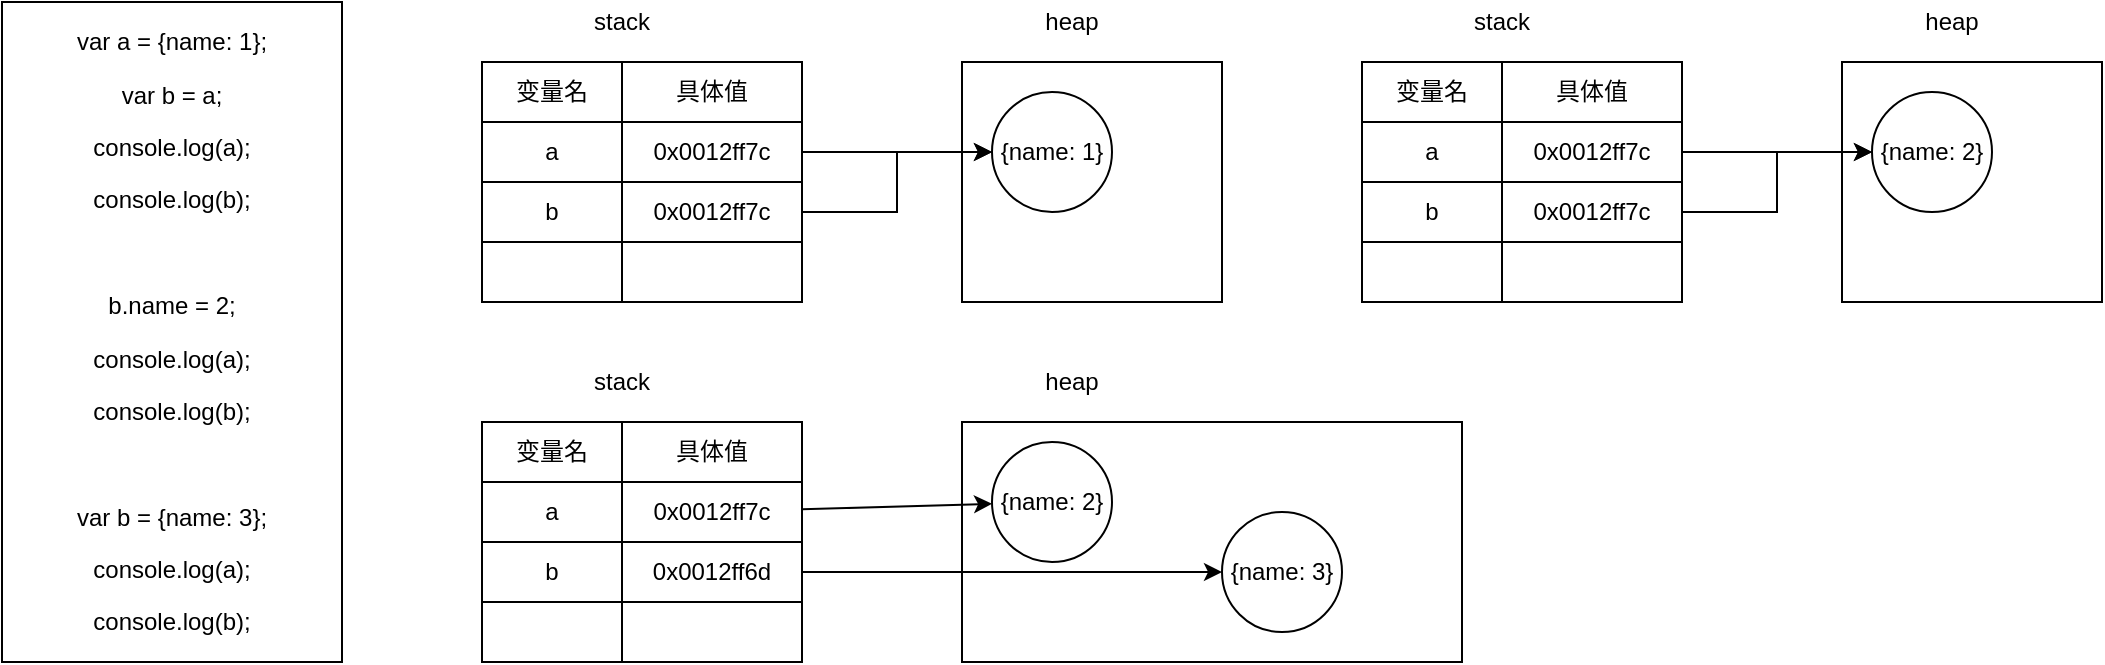 <mxfile version="10.6.2" type="github"><diagram id="E_r3KaLmJY20YaUV4Tru" name="Page-1"><mxGraphModel dx="1158" dy="766" grid="1" gridSize="10" guides="1" tooltips="1" connect="1" arrows="1" fold="1" page="1" pageScale="1" pageWidth="2000" pageHeight="1169" math="0" shadow="0"><root><mxCell id="0"/><mxCell id="1" parent="0"/><mxCell id="GzFA94D8f4OB-jvlvewN-1" value="&lt;p&gt;var a = {name: 1};&lt;/p&gt;&lt;p&gt;var b = a;&lt;/p&gt;&lt;p&gt;console.log(a);&lt;/p&gt;&lt;p&gt;console.log(b);&lt;/p&gt;&lt;p&gt;&lt;br&gt;&lt;/p&gt;&lt;p&gt;b.name = 2;&lt;/p&gt;&lt;p&gt;&lt;span&gt;console.log(a);&lt;/span&gt;&lt;br&gt;&lt;/p&gt;&lt;p&gt;console.log(b);&lt;/p&gt;&lt;p&gt;&lt;br&gt;&lt;/p&gt;&lt;p&gt;var b = {name: 3};&lt;/p&gt;&lt;p&gt;console.log(a);&lt;/p&gt;&lt;p&gt;console.log(b);&lt;/p&gt;" style="text;html=1;align=center;verticalAlign=middle;whiteSpace=wrap;rounded=0;strokeColor=#000000;" vertex="1" parent="1"><mxGeometry x="40" y="40" width="170" height="330" as="geometry"/></mxCell><mxCell id="GzFA94D8f4OB-jvlvewN-28" value="" style="group" vertex="1" connectable="0" parent="1"><mxGeometry x="280" y="40" width="370" height="150" as="geometry"/></mxCell><mxCell id="GzFA94D8f4OB-jvlvewN-26" value="" style="rounded=0;whiteSpace=wrap;html=1;strokeColor=#000000;" vertex="1" parent="GzFA94D8f4OB-jvlvewN-28"><mxGeometry x="240" y="30" width="130" height="120" as="geometry"/></mxCell><mxCell id="GzFA94D8f4OB-jvlvewN-5" value="stack" style="text;html=1;strokeColor=none;fillColor=none;align=center;verticalAlign=middle;whiteSpace=wrap;rounded=0;" vertex="1" parent="GzFA94D8f4OB-jvlvewN-28"><mxGeometry x="50" width="40" height="20" as="geometry"/></mxCell><mxCell id="GzFA94D8f4OB-jvlvewN-8" value="heap" style="text;html=1;strokeColor=none;fillColor=none;align=center;verticalAlign=middle;whiteSpace=wrap;rounded=0;" vertex="1" parent="GzFA94D8f4OB-jvlvewN-28"><mxGeometry x="275" width="40" height="20" as="geometry"/></mxCell><mxCell id="GzFA94D8f4OB-jvlvewN-9" value="{name: 1}" style="ellipse;whiteSpace=wrap;html=1;aspect=fixed;strokeColor=#000000;" vertex="1" parent="GzFA94D8f4OB-jvlvewN-28"><mxGeometry x="255" y="45" width="60" height="60" as="geometry"/></mxCell><mxCell id="GzFA94D8f4OB-jvlvewN-21" value="" style="group" vertex="1" connectable="0" parent="GzFA94D8f4OB-jvlvewN-28"><mxGeometry y="30" width="160" height="120" as="geometry"/></mxCell><mxCell id="GzFA94D8f4OB-jvlvewN-11" value="" style="group" vertex="1" connectable="0" parent="GzFA94D8f4OB-jvlvewN-21"><mxGeometry width="70" height="60" as="geometry"/></mxCell><mxCell id="GzFA94D8f4OB-jvlvewN-3" value="变量名" style="rounded=0;whiteSpace=wrap;html=1;strokeColor=#000000;" vertex="1" parent="GzFA94D8f4OB-jvlvewN-11"><mxGeometry width="70" height="30" as="geometry"/></mxCell><mxCell id="GzFA94D8f4OB-jvlvewN-6" value="a" style="rounded=0;whiteSpace=wrap;html=1;strokeColor=#000000;" vertex="1" parent="GzFA94D8f4OB-jvlvewN-11"><mxGeometry y="30" width="70" height="30" as="geometry"/></mxCell><mxCell id="GzFA94D8f4OB-jvlvewN-12" value="" style="group" vertex="1" connectable="0" parent="GzFA94D8f4OB-jvlvewN-21"><mxGeometry x="70" width="90" height="60" as="geometry"/></mxCell><mxCell id="GzFA94D8f4OB-jvlvewN-13" value="具体值" style="rounded=0;whiteSpace=wrap;html=1;strokeColor=#000000;" vertex="1" parent="GzFA94D8f4OB-jvlvewN-12"><mxGeometry width="90" height="30" as="geometry"/></mxCell><mxCell id="GzFA94D8f4OB-jvlvewN-14" value="0x0012ff7c" style="rounded=0;whiteSpace=wrap;html=1;strokeColor=#000000;" vertex="1" parent="GzFA94D8f4OB-jvlvewN-12"><mxGeometry y="30" width="90" height="30" as="geometry"/></mxCell><mxCell id="GzFA94D8f4OB-jvlvewN-15" value="" style="group" vertex="1" connectable="0" parent="GzFA94D8f4OB-jvlvewN-21"><mxGeometry y="60" width="70" height="60" as="geometry"/></mxCell><mxCell id="GzFA94D8f4OB-jvlvewN-16" value="b" style="rounded=0;whiteSpace=wrap;html=1;strokeColor=#000000;" vertex="1" parent="GzFA94D8f4OB-jvlvewN-15"><mxGeometry width="70" height="30" as="geometry"/></mxCell><mxCell id="GzFA94D8f4OB-jvlvewN-17" value="" style="rounded=0;whiteSpace=wrap;html=1;strokeColor=#000000;" vertex="1" parent="GzFA94D8f4OB-jvlvewN-15"><mxGeometry y="30" width="70" height="30" as="geometry"/></mxCell><mxCell id="GzFA94D8f4OB-jvlvewN-18" value="" style="group" vertex="1" connectable="0" parent="GzFA94D8f4OB-jvlvewN-21"><mxGeometry x="70" y="60" width="90" height="60" as="geometry"/></mxCell><mxCell id="GzFA94D8f4OB-jvlvewN-19" value="&lt;span&gt;0x0012ff7c&lt;/span&gt;" style="rounded=0;whiteSpace=wrap;html=1;strokeColor=#000000;" vertex="1" parent="GzFA94D8f4OB-jvlvewN-18"><mxGeometry width="90" height="30" as="geometry"/></mxCell><mxCell id="GzFA94D8f4OB-jvlvewN-20" value="" style="rounded=0;whiteSpace=wrap;html=1;strokeColor=#000000;" vertex="1" parent="GzFA94D8f4OB-jvlvewN-18"><mxGeometry y="30" width="90" height="30" as="geometry"/></mxCell><mxCell id="GzFA94D8f4OB-jvlvewN-23" style="rounded=0;orthogonalLoop=1;jettySize=auto;html=1;" edge="1" parent="GzFA94D8f4OB-jvlvewN-28" source="GzFA94D8f4OB-jvlvewN-14" target="GzFA94D8f4OB-jvlvewN-9"><mxGeometry relative="1" as="geometry"/></mxCell><mxCell id="GzFA94D8f4OB-jvlvewN-27" style="edgeStyle=orthogonalEdgeStyle;rounded=0;orthogonalLoop=1;jettySize=auto;html=1;entryX=0;entryY=0.5;entryDx=0;entryDy=0;" edge="1" parent="GzFA94D8f4OB-jvlvewN-28" source="GzFA94D8f4OB-jvlvewN-19" target="GzFA94D8f4OB-jvlvewN-9"><mxGeometry relative="1" as="geometry"/></mxCell><mxCell id="GzFA94D8f4OB-jvlvewN-29" value="" style="group" vertex="1" connectable="0" parent="1"><mxGeometry x="720" y="40" width="370" height="150" as="geometry"/></mxCell><mxCell id="GzFA94D8f4OB-jvlvewN-30" value="" style="rounded=0;whiteSpace=wrap;html=1;strokeColor=#000000;" vertex="1" parent="GzFA94D8f4OB-jvlvewN-29"><mxGeometry x="240" y="30" width="130" height="120" as="geometry"/></mxCell><mxCell id="GzFA94D8f4OB-jvlvewN-31" value="stack" style="text;html=1;strokeColor=none;fillColor=none;align=center;verticalAlign=middle;whiteSpace=wrap;rounded=0;" vertex="1" parent="GzFA94D8f4OB-jvlvewN-29"><mxGeometry x="50" width="40" height="20" as="geometry"/></mxCell><mxCell id="GzFA94D8f4OB-jvlvewN-32" value="heap" style="text;html=1;strokeColor=none;fillColor=none;align=center;verticalAlign=middle;whiteSpace=wrap;rounded=0;" vertex="1" parent="GzFA94D8f4OB-jvlvewN-29"><mxGeometry x="275" width="40" height="20" as="geometry"/></mxCell><mxCell id="GzFA94D8f4OB-jvlvewN-33" value="{name: 2}" style="ellipse;whiteSpace=wrap;html=1;aspect=fixed;strokeColor=#000000;" vertex="1" parent="GzFA94D8f4OB-jvlvewN-29"><mxGeometry x="255" y="45" width="60" height="60" as="geometry"/></mxCell><mxCell id="GzFA94D8f4OB-jvlvewN-34" value="" style="group" vertex="1" connectable="0" parent="GzFA94D8f4OB-jvlvewN-29"><mxGeometry y="30" width="160" height="120" as="geometry"/></mxCell><mxCell id="GzFA94D8f4OB-jvlvewN-35" value="" style="group" vertex="1" connectable="0" parent="GzFA94D8f4OB-jvlvewN-34"><mxGeometry width="70" height="60" as="geometry"/></mxCell><mxCell id="GzFA94D8f4OB-jvlvewN-36" value="变量名" style="rounded=0;whiteSpace=wrap;html=1;strokeColor=#000000;" vertex="1" parent="GzFA94D8f4OB-jvlvewN-35"><mxGeometry width="70" height="30" as="geometry"/></mxCell><mxCell id="GzFA94D8f4OB-jvlvewN-37" value="a" style="rounded=0;whiteSpace=wrap;html=1;strokeColor=#000000;" vertex="1" parent="GzFA94D8f4OB-jvlvewN-35"><mxGeometry y="30" width="70" height="30" as="geometry"/></mxCell><mxCell id="GzFA94D8f4OB-jvlvewN-38" value="" style="group" vertex="1" connectable="0" parent="GzFA94D8f4OB-jvlvewN-34"><mxGeometry x="70" width="90" height="60" as="geometry"/></mxCell><mxCell id="GzFA94D8f4OB-jvlvewN-39" value="具体值" style="rounded=0;whiteSpace=wrap;html=1;strokeColor=#000000;" vertex="1" parent="GzFA94D8f4OB-jvlvewN-38"><mxGeometry width="90" height="30" as="geometry"/></mxCell><mxCell id="GzFA94D8f4OB-jvlvewN-40" value="0x0012ff7c" style="rounded=0;whiteSpace=wrap;html=1;strokeColor=#000000;" vertex="1" parent="GzFA94D8f4OB-jvlvewN-38"><mxGeometry y="30" width="90" height="30" as="geometry"/></mxCell><mxCell id="GzFA94D8f4OB-jvlvewN-41" value="" style="group" vertex="1" connectable="0" parent="GzFA94D8f4OB-jvlvewN-34"><mxGeometry y="60" width="70" height="60" as="geometry"/></mxCell><mxCell id="GzFA94D8f4OB-jvlvewN-42" value="b" style="rounded=0;whiteSpace=wrap;html=1;strokeColor=#000000;" vertex="1" parent="GzFA94D8f4OB-jvlvewN-41"><mxGeometry width="70" height="30" as="geometry"/></mxCell><mxCell id="GzFA94D8f4OB-jvlvewN-43" value="" style="rounded=0;whiteSpace=wrap;html=1;strokeColor=#000000;" vertex="1" parent="GzFA94D8f4OB-jvlvewN-41"><mxGeometry y="30" width="70" height="30" as="geometry"/></mxCell><mxCell id="GzFA94D8f4OB-jvlvewN-44" value="" style="group" vertex="1" connectable="0" parent="GzFA94D8f4OB-jvlvewN-34"><mxGeometry x="70" y="60" width="90" height="60" as="geometry"/></mxCell><mxCell id="GzFA94D8f4OB-jvlvewN-45" value="&lt;span&gt;0x0012ff7c&lt;/span&gt;" style="rounded=0;whiteSpace=wrap;html=1;strokeColor=#000000;" vertex="1" parent="GzFA94D8f4OB-jvlvewN-44"><mxGeometry width="90" height="30" as="geometry"/></mxCell><mxCell id="GzFA94D8f4OB-jvlvewN-46" value="" style="rounded=0;whiteSpace=wrap;html=1;strokeColor=#000000;" vertex="1" parent="GzFA94D8f4OB-jvlvewN-44"><mxGeometry y="30" width="90" height="30" as="geometry"/></mxCell><mxCell id="GzFA94D8f4OB-jvlvewN-47" style="rounded=0;orthogonalLoop=1;jettySize=auto;html=1;" edge="1" parent="GzFA94D8f4OB-jvlvewN-29" source="GzFA94D8f4OB-jvlvewN-40" target="GzFA94D8f4OB-jvlvewN-33"><mxGeometry relative="1" as="geometry"/></mxCell><mxCell id="GzFA94D8f4OB-jvlvewN-48" style="edgeStyle=orthogonalEdgeStyle;rounded=0;orthogonalLoop=1;jettySize=auto;html=1;entryX=0;entryY=0.5;entryDx=0;entryDy=0;" edge="1" parent="GzFA94D8f4OB-jvlvewN-29" source="GzFA94D8f4OB-jvlvewN-45" target="GzFA94D8f4OB-jvlvewN-33"><mxGeometry relative="1" as="geometry"/></mxCell><mxCell id="GzFA94D8f4OB-jvlvewN-50" value="" style="rounded=0;whiteSpace=wrap;html=1;strokeColor=#000000;" vertex="1" parent="1"><mxGeometry x="520" y="250" width="250" height="120" as="geometry"/></mxCell><mxCell id="GzFA94D8f4OB-jvlvewN-51" value="stack" style="text;html=1;strokeColor=none;fillColor=none;align=center;verticalAlign=middle;whiteSpace=wrap;rounded=0;" vertex="1" parent="1"><mxGeometry x="330" y="220" width="40" height="20" as="geometry"/></mxCell><mxCell id="GzFA94D8f4OB-jvlvewN-52" value="heap" style="text;html=1;strokeColor=none;fillColor=none;align=center;verticalAlign=middle;whiteSpace=wrap;rounded=0;" vertex="1" parent="1"><mxGeometry x="555" y="220" width="40" height="20" as="geometry"/></mxCell><mxCell id="GzFA94D8f4OB-jvlvewN-53" value="{name: 2}" style="ellipse;whiteSpace=wrap;html=1;aspect=fixed;strokeColor=#000000;" vertex="1" parent="1"><mxGeometry x="535" y="260" width="60" height="60" as="geometry"/></mxCell><mxCell id="GzFA94D8f4OB-jvlvewN-54" value="" style="group" vertex="1" connectable="0" parent="1"><mxGeometry x="280" y="250" width="160" height="120" as="geometry"/></mxCell><mxCell id="GzFA94D8f4OB-jvlvewN-55" value="" style="group" vertex="1" connectable="0" parent="GzFA94D8f4OB-jvlvewN-54"><mxGeometry width="70" height="60" as="geometry"/></mxCell><mxCell id="GzFA94D8f4OB-jvlvewN-56" value="变量名" style="rounded=0;whiteSpace=wrap;html=1;strokeColor=#000000;" vertex="1" parent="GzFA94D8f4OB-jvlvewN-55"><mxGeometry width="70" height="30" as="geometry"/></mxCell><mxCell id="GzFA94D8f4OB-jvlvewN-57" value="a" style="rounded=0;whiteSpace=wrap;html=1;strokeColor=#000000;" vertex="1" parent="GzFA94D8f4OB-jvlvewN-55"><mxGeometry y="30" width="70" height="30" as="geometry"/></mxCell><mxCell id="GzFA94D8f4OB-jvlvewN-58" value="" style="group" vertex="1" connectable="0" parent="GzFA94D8f4OB-jvlvewN-54"><mxGeometry x="70" width="90" height="60" as="geometry"/></mxCell><mxCell id="GzFA94D8f4OB-jvlvewN-59" value="具体值" style="rounded=0;whiteSpace=wrap;html=1;strokeColor=#000000;" vertex="1" parent="GzFA94D8f4OB-jvlvewN-58"><mxGeometry width="90" height="30" as="geometry"/></mxCell><mxCell id="GzFA94D8f4OB-jvlvewN-60" value="0x0012ff7c" style="rounded=0;whiteSpace=wrap;html=1;strokeColor=#000000;" vertex="1" parent="GzFA94D8f4OB-jvlvewN-58"><mxGeometry y="30" width="90" height="30" as="geometry"/></mxCell><mxCell id="GzFA94D8f4OB-jvlvewN-61" value="" style="group" vertex="1" connectable="0" parent="GzFA94D8f4OB-jvlvewN-54"><mxGeometry y="60" width="70" height="60" as="geometry"/></mxCell><mxCell id="GzFA94D8f4OB-jvlvewN-62" value="b" style="rounded=0;whiteSpace=wrap;html=1;strokeColor=#000000;" vertex="1" parent="GzFA94D8f4OB-jvlvewN-61"><mxGeometry width="70" height="30" as="geometry"/></mxCell><mxCell id="GzFA94D8f4OB-jvlvewN-63" value="" style="rounded=0;whiteSpace=wrap;html=1;strokeColor=#000000;" vertex="1" parent="GzFA94D8f4OB-jvlvewN-61"><mxGeometry y="30" width="70" height="30" as="geometry"/></mxCell><mxCell id="GzFA94D8f4OB-jvlvewN-64" value="" style="group" vertex="1" connectable="0" parent="GzFA94D8f4OB-jvlvewN-54"><mxGeometry x="70" y="60" width="90" height="60" as="geometry"/></mxCell><mxCell id="GzFA94D8f4OB-jvlvewN-65" value="&lt;span&gt;0x0012ff6d&lt;/span&gt;" style="rounded=0;whiteSpace=wrap;html=1;strokeColor=#000000;" vertex="1" parent="GzFA94D8f4OB-jvlvewN-64"><mxGeometry width="90" height="30" as="geometry"/></mxCell><mxCell id="GzFA94D8f4OB-jvlvewN-66" value="" style="rounded=0;whiteSpace=wrap;html=1;strokeColor=#000000;" vertex="1" parent="GzFA94D8f4OB-jvlvewN-64"><mxGeometry y="30" width="90" height="30" as="geometry"/></mxCell><mxCell id="GzFA94D8f4OB-jvlvewN-67" style="rounded=0;orthogonalLoop=1;jettySize=auto;html=1;" edge="1" parent="1" source="GzFA94D8f4OB-jvlvewN-60" target="GzFA94D8f4OB-jvlvewN-53"><mxGeometry relative="1" as="geometry"/></mxCell><mxCell id="GzFA94D8f4OB-jvlvewN-68" style="edgeStyle=orthogonalEdgeStyle;rounded=0;orthogonalLoop=1;jettySize=auto;html=1;entryX=0;entryY=0.5;entryDx=0;entryDy=0;" edge="1" parent="1" source="GzFA94D8f4OB-jvlvewN-65" target="GzFA94D8f4OB-jvlvewN-69"><mxGeometry relative="1" as="geometry"/></mxCell><mxCell id="GzFA94D8f4OB-jvlvewN-69" value="{name: 3}" style="ellipse;whiteSpace=wrap;html=1;aspect=fixed;strokeColor=#000000;" vertex="1" parent="1"><mxGeometry x="650" y="295" width="60" height="60" as="geometry"/></mxCell></root></mxGraphModel></diagram></mxfile>